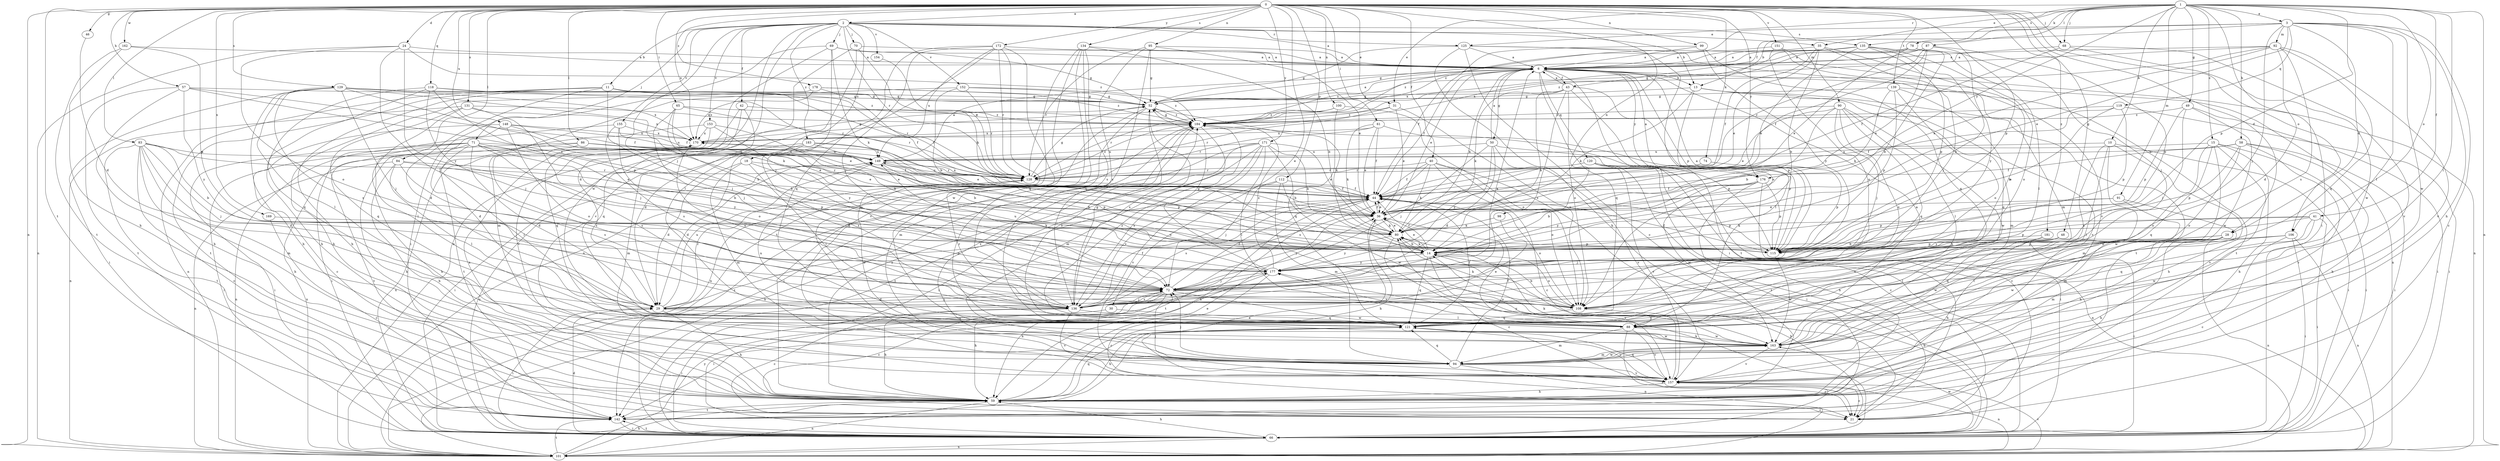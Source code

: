 strict digraph  {
0;
1;
2;
3;
6;
10;
11;
13;
14;
15;
18;
21;
24;
28;
29;
30;
31;
35;
36;
40;
41;
42;
43;
44;
46;
48;
49;
50;
52;
57;
58;
59;
61;
65;
66;
68;
69;
70;
71;
72;
74;
78;
80;
83;
84;
86;
87;
88;
90;
91;
92;
94;
95;
98;
99;
100;
101;
106;
108;
112;
115;
118;
119;
120;
121;
125;
128;
129;
131;
134;
135;
136;
139;
142;
148;
149;
151;
152;
153;
154;
155;
157;
162;
163;
169;
170;
171;
172;
176;
177;
178;
181;
183;
184;
0 -> 2  [label=a];
0 -> 24  [label=d];
0 -> 28  [label=d];
0 -> 30  [label=e];
0 -> 31  [label=e];
0 -> 40  [label=f];
0 -> 46  [label=g];
0 -> 48  [label=g];
0 -> 57  [label=h];
0 -> 61  [label=i];
0 -> 65  [label=i];
0 -> 68  [label=j];
0 -> 74  [label=k];
0 -> 83  [label=l];
0 -> 84  [label=l];
0 -> 86  [label=l];
0 -> 90  [label=m];
0 -> 95  [label=n];
0 -> 98  [label=n];
0 -> 99  [label=n];
0 -> 100  [label=n];
0 -> 101  [label=n];
0 -> 106  [label=o];
0 -> 112  [label=p];
0 -> 115  [label=p];
0 -> 118  [label=q];
0 -> 129  [label=s];
0 -> 131  [label=s];
0 -> 134  [label=s];
0 -> 139  [label=t];
0 -> 142  [label=t];
0 -> 148  [label=u];
0 -> 151  [label=v];
0 -> 162  [label=w];
0 -> 169  [label=x];
0 -> 170  [label=x];
0 -> 171  [label=y];
0 -> 172  [label=y];
0 -> 176  [label=y];
0 -> 178  [label=z];
0 -> 181  [label=z];
1 -> 3  [label=a];
1 -> 10  [label=b];
1 -> 15  [label=c];
1 -> 31  [label=e];
1 -> 35  [label=e];
1 -> 41  [label=f];
1 -> 49  [label=g];
1 -> 58  [label=h];
1 -> 66  [label=i];
1 -> 68  [label=j];
1 -> 78  [label=k];
1 -> 87  [label=l];
1 -> 88  [label=l];
1 -> 91  [label=m];
1 -> 101  [label=n];
1 -> 106  [label=o];
1 -> 115  [label=p];
1 -> 125  [label=r];
1 -> 135  [label=s];
1 -> 176  [label=y];
2 -> 6  [label=a];
2 -> 11  [label=b];
2 -> 13  [label=b];
2 -> 18  [label=c];
2 -> 35  [label=e];
2 -> 42  [label=f];
2 -> 69  [label=j];
2 -> 70  [label=j];
2 -> 71  [label=j];
2 -> 72  [label=j];
2 -> 101  [label=n];
2 -> 125  [label=r];
2 -> 128  [label=r];
2 -> 135  [label=s];
2 -> 152  [label=v];
2 -> 153  [label=v];
2 -> 154  [label=v];
2 -> 155  [label=v];
2 -> 163  [label=w];
2 -> 183  [label=z];
3 -> 13  [label=b];
3 -> 21  [label=c];
3 -> 28  [label=d];
3 -> 36  [label=e];
3 -> 43  [label=f];
3 -> 59  [label=h];
3 -> 72  [label=j];
3 -> 88  [label=l];
3 -> 92  [label=m];
3 -> 119  [label=q];
3 -> 163  [label=w];
3 -> 184  [label=z];
6 -> 13  [label=b];
6 -> 36  [label=e];
6 -> 43  [label=f];
6 -> 44  [label=f];
6 -> 50  [label=g];
6 -> 66  [label=i];
6 -> 80  [label=k];
6 -> 101  [label=n];
6 -> 115  [label=p];
6 -> 120  [label=q];
6 -> 121  [label=q];
6 -> 176  [label=y];
6 -> 184  [label=z];
10 -> 59  [label=h];
10 -> 66  [label=i];
10 -> 88  [label=l];
10 -> 94  [label=m];
10 -> 136  [label=s];
10 -> 149  [label=u];
11 -> 29  [label=d];
11 -> 44  [label=f];
11 -> 52  [label=g];
11 -> 59  [label=h];
11 -> 72  [label=j];
11 -> 101  [label=n];
11 -> 128  [label=r];
11 -> 142  [label=t];
13 -> 52  [label=g];
13 -> 80  [label=k];
13 -> 88  [label=l];
13 -> 94  [label=m];
13 -> 142  [label=t];
13 -> 157  [label=v];
14 -> 36  [label=e];
14 -> 44  [label=f];
14 -> 80  [label=k];
14 -> 108  [label=o];
14 -> 121  [label=q];
14 -> 157  [label=v];
14 -> 177  [label=y];
15 -> 59  [label=h];
15 -> 66  [label=i];
15 -> 108  [label=o];
15 -> 121  [label=q];
15 -> 149  [label=u];
15 -> 157  [label=v];
15 -> 163  [label=w];
18 -> 29  [label=d];
18 -> 88  [label=l];
18 -> 94  [label=m];
18 -> 115  [label=p];
18 -> 128  [label=r];
21 -> 14  [label=b];
24 -> 6  [label=a];
24 -> 72  [label=j];
24 -> 101  [label=n];
24 -> 108  [label=o];
24 -> 177  [label=y];
24 -> 184  [label=z];
28 -> 14  [label=b];
28 -> 59  [label=h];
28 -> 88  [label=l];
28 -> 94  [label=m];
28 -> 101  [label=n];
28 -> 115  [label=p];
28 -> 163  [label=w];
29 -> 44  [label=p];
29 -> 59  [label=h];
29 -> 66  [label=i];
29 -> 72  [label=j];
29 -> 121  [label=q];
29 -> 128  [label=r];
29 -> 149  [label=u];
30 -> 66  [label=i];
30 -> 121  [label=q];
31 -> 36  [label=e];
31 -> 108  [label=o];
31 -> 128  [label=r];
31 -> 184  [label=z];
35 -> 6  [label=a];
35 -> 14  [label=b];
35 -> 36  [label=e];
35 -> 44  [label=f];
35 -> 72  [label=j];
35 -> 108  [label=o];
36 -> 44  [label=f];
36 -> 59  [label=h];
36 -> 72  [label=j];
36 -> 80  [label=k];
40 -> 21  [label=c];
40 -> 44  [label=f];
40 -> 66  [label=i];
40 -> 80  [label=k];
40 -> 108  [label=o];
40 -> 128  [label=r];
40 -> 136  [label=s];
41 -> 66  [label=i];
41 -> 80  [label=k];
41 -> 115  [label=p];
41 -> 121  [label=q];
41 -> 163  [label=w];
41 -> 177  [label=y];
42 -> 29  [label=d];
42 -> 121  [label=q];
42 -> 157  [label=v];
42 -> 184  [label=z];
43 -> 6  [label=a];
43 -> 14  [label=b];
43 -> 52  [label=g];
43 -> 80  [label=k];
43 -> 108  [label=o];
43 -> 115  [label=p];
43 -> 136  [label=s];
43 -> 142  [label=t];
44 -> 36  [label=e];
44 -> 59  [label=h];
44 -> 108  [label=o];
44 -> 115  [label=p];
44 -> 136  [label=s];
44 -> 142  [label=t];
44 -> 170  [label=x];
46 -> 29  [label=d];
48 -> 66  [label=i];
48 -> 72  [label=j];
48 -> 88  [label=l];
48 -> 115  [label=p];
49 -> 66  [label=i];
49 -> 72  [label=j];
49 -> 115  [label=p];
49 -> 163  [label=w];
49 -> 184  [label=z];
50 -> 6  [label=a];
50 -> 21  [label=c];
50 -> 29  [label=d];
50 -> 72  [label=j];
50 -> 149  [label=u];
50 -> 157  [label=v];
50 -> 177  [label=y];
52 -> 6  [label=a];
52 -> 80  [label=k];
52 -> 94  [label=m];
52 -> 101  [label=n];
52 -> 136  [label=s];
52 -> 184  [label=z];
57 -> 36  [label=e];
57 -> 44  [label=f];
57 -> 52  [label=g];
57 -> 59  [label=h];
57 -> 142  [label=t];
57 -> 177  [label=y];
58 -> 44  [label=f];
58 -> 59  [label=h];
58 -> 66  [label=i];
58 -> 108  [label=o];
58 -> 115  [label=p];
58 -> 149  [label=u];
58 -> 157  [label=v];
59 -> 21  [label=c];
59 -> 36  [label=e];
59 -> 101  [label=n];
59 -> 121  [label=q];
59 -> 142  [label=t];
59 -> 184  [label=z];
61 -> 36  [label=e];
61 -> 44  [label=f];
61 -> 80  [label=k];
61 -> 115  [label=p];
61 -> 128  [label=r];
61 -> 170  [label=x];
65 -> 14  [label=b];
65 -> 36  [label=e];
65 -> 72  [label=j];
65 -> 128  [label=r];
65 -> 184  [label=z];
66 -> 14  [label=b];
66 -> 29  [label=d];
66 -> 59  [label=h];
66 -> 80  [label=k];
66 -> 101  [label=n];
66 -> 142  [label=t];
66 -> 149  [label=u];
66 -> 163  [label=w];
66 -> 170  [label=x];
68 -> 6  [label=a];
68 -> 44  [label=f];
68 -> 157  [label=v];
68 -> 163  [label=w];
69 -> 6  [label=a];
69 -> 29  [label=d];
69 -> 52  [label=g];
69 -> 66  [label=i];
69 -> 72  [label=j];
69 -> 80  [label=k];
70 -> 6  [label=a];
70 -> 80  [label=k];
70 -> 88  [label=l];
70 -> 157  [label=v];
71 -> 14  [label=b];
71 -> 29  [label=d];
71 -> 36  [label=e];
71 -> 59  [label=h];
71 -> 66  [label=i];
71 -> 88  [label=l];
71 -> 101  [label=n];
71 -> 136  [label=s];
71 -> 142  [label=t];
71 -> 149  [label=u];
71 -> 177  [label=y];
72 -> 21  [label=c];
72 -> 29  [label=d];
72 -> 44  [label=f];
72 -> 59  [label=h];
72 -> 66  [label=i];
72 -> 108  [label=o];
72 -> 136  [label=s];
72 -> 163  [label=w];
74 -> 115  [label=p];
74 -> 128  [label=r];
78 -> 6  [label=a];
78 -> 14  [label=b];
78 -> 36  [label=e];
78 -> 72  [label=j];
78 -> 170  [label=x];
80 -> 14  [label=b];
80 -> 21  [label=c];
80 -> 36  [label=e];
80 -> 115  [label=p];
80 -> 177  [label=y];
83 -> 14  [label=b];
83 -> 21  [label=c];
83 -> 29  [label=d];
83 -> 36  [label=e];
83 -> 59  [label=h];
83 -> 72  [label=j];
83 -> 94  [label=m];
83 -> 142  [label=t];
83 -> 149  [label=u];
84 -> 59  [label=h];
84 -> 88  [label=l];
84 -> 101  [label=n];
84 -> 115  [label=p];
84 -> 128  [label=r];
84 -> 136  [label=s];
86 -> 36  [label=e];
86 -> 44  [label=f];
86 -> 59  [label=h];
86 -> 66  [label=i];
86 -> 136  [label=s];
86 -> 149  [label=u];
87 -> 6  [label=a];
87 -> 14  [label=b];
87 -> 36  [label=e];
87 -> 44  [label=f];
87 -> 52  [label=g];
87 -> 115  [label=p];
87 -> 128  [label=r];
88 -> 36  [label=e];
88 -> 66  [label=i];
88 -> 94  [label=m];
88 -> 157  [label=v];
88 -> 163  [label=w];
88 -> 177  [label=y];
88 -> 184  [label=z];
90 -> 14  [label=b];
90 -> 36  [label=e];
90 -> 72  [label=j];
90 -> 88  [label=l];
90 -> 108  [label=o];
90 -> 121  [label=q];
90 -> 163  [label=w];
90 -> 184  [label=z];
91 -> 36  [label=e];
91 -> 59  [label=h];
91 -> 94  [label=m];
91 -> 115  [label=p];
92 -> 6  [label=a];
92 -> 29  [label=d];
92 -> 36  [label=e];
92 -> 52  [label=g];
92 -> 121  [label=q];
92 -> 136  [label=s];
92 -> 157  [label=v];
92 -> 184  [label=z];
94 -> 21  [label=c];
94 -> 44  [label=f];
94 -> 72  [label=j];
94 -> 121  [label=q];
94 -> 157  [label=v];
94 -> 163  [label=w];
94 -> 184  [label=z];
95 -> 6  [label=a];
95 -> 36  [label=e];
95 -> 52  [label=g];
95 -> 121  [label=q];
95 -> 128  [label=r];
95 -> 136  [label=s];
98 -> 80  [label=k];
98 -> 136  [label=s];
99 -> 6  [label=a];
99 -> 44  [label=f];
99 -> 121  [label=q];
99 -> 177  [label=y];
100 -> 108  [label=o];
100 -> 121  [label=q];
100 -> 128  [label=r];
100 -> 184  [label=z];
101 -> 59  [label=h];
101 -> 142  [label=t];
101 -> 157  [label=v];
101 -> 170  [label=x];
101 -> 177  [label=y];
101 -> 184  [label=z];
106 -> 14  [label=b];
106 -> 21  [label=c];
106 -> 66  [label=i];
106 -> 101  [label=n];
106 -> 121  [label=q];
106 -> 136  [label=s];
108 -> 14  [label=b];
108 -> 80  [label=k];
108 -> 88  [label=l];
108 -> 121  [label=q];
112 -> 44  [label=f];
112 -> 72  [label=j];
112 -> 94  [label=m];
112 -> 136  [label=s];
112 -> 163  [label=w];
115 -> 6  [label=a];
115 -> 44  [label=f];
115 -> 163  [label=w];
118 -> 52  [label=g];
118 -> 59  [label=h];
118 -> 72  [label=j];
118 -> 115  [label=p];
118 -> 121  [label=q];
118 -> 128  [label=r];
119 -> 14  [label=b];
119 -> 44  [label=f];
119 -> 66  [label=i];
119 -> 115  [label=p];
119 -> 184  [label=z];
120 -> 21  [label=c];
120 -> 66  [label=i];
120 -> 128  [label=r];
120 -> 142  [label=t];
120 -> 157  [label=v];
121 -> 44  [label=f];
121 -> 59  [label=h];
121 -> 101  [label=n];
121 -> 157  [label=v];
121 -> 163  [label=w];
121 -> 184  [label=z];
125 -> 6  [label=a];
125 -> 21  [label=c];
125 -> 52  [label=g];
125 -> 59  [label=h];
125 -> 94  [label=m];
125 -> 108  [label=o];
128 -> 44  [label=f];
128 -> 52  [label=g];
128 -> 149  [label=u];
128 -> 163  [label=w];
128 -> 184  [label=z];
129 -> 44  [label=f];
129 -> 52  [label=g];
129 -> 59  [label=h];
129 -> 66  [label=i];
129 -> 72  [label=j];
129 -> 80  [label=k];
129 -> 88  [label=l];
129 -> 136  [label=s];
129 -> 170  [label=x];
129 -> 184  [label=z];
131 -> 72  [label=j];
131 -> 88  [label=l];
131 -> 101  [label=n];
131 -> 121  [label=q];
131 -> 170  [label=x];
131 -> 184  [label=z];
134 -> 6  [label=a];
134 -> 14  [label=b];
134 -> 59  [label=h];
134 -> 121  [label=q];
134 -> 136  [label=s];
134 -> 142  [label=t];
134 -> 163  [label=w];
135 -> 6  [label=a];
135 -> 36  [label=e];
135 -> 88  [label=l];
135 -> 108  [label=o];
135 -> 115  [label=p];
135 -> 170  [label=x];
135 -> 177  [label=y];
135 -> 184  [label=z];
136 -> 6  [label=a];
136 -> 21  [label=c];
136 -> 44  [label=f];
136 -> 52  [label=g];
136 -> 59  [label=h];
136 -> 72  [label=j];
136 -> 88  [label=l];
136 -> 128  [label=r];
136 -> 157  [label=v];
139 -> 52  [label=g];
139 -> 80  [label=k];
139 -> 108  [label=o];
139 -> 115  [label=p];
139 -> 121  [label=q];
139 -> 142  [label=t];
142 -> 36  [label=e];
142 -> 66  [label=i];
148 -> 21  [label=c];
148 -> 29  [label=d];
148 -> 36  [label=e];
148 -> 108  [label=o];
148 -> 149  [label=u];
148 -> 170  [label=x];
149 -> 6  [label=a];
149 -> 14  [label=b];
149 -> 29  [label=d];
149 -> 108  [label=o];
149 -> 115  [label=p];
149 -> 128  [label=r];
151 -> 6  [label=a];
151 -> 101  [label=n];
151 -> 108  [label=o];
151 -> 157  [label=v];
152 -> 14  [label=b];
152 -> 52  [label=g];
152 -> 94  [label=m];
152 -> 128  [label=r];
152 -> 184  [label=z];
153 -> 14  [label=b];
153 -> 121  [label=q];
153 -> 142  [label=t];
153 -> 170  [label=x];
153 -> 177  [label=y];
154 -> 128  [label=r];
155 -> 14  [label=b];
155 -> 66  [label=i];
155 -> 108  [label=o];
155 -> 136  [label=s];
155 -> 170  [label=x];
157 -> 21  [label=c];
157 -> 59  [label=h];
157 -> 72  [label=j];
157 -> 80  [label=k];
157 -> 101  [label=n];
157 -> 121  [label=q];
157 -> 170  [label=x];
162 -> 6  [label=a];
162 -> 59  [label=h];
162 -> 115  [label=p];
162 -> 142  [label=t];
163 -> 6  [label=a];
163 -> 94  [label=m];
163 -> 149  [label=u];
163 -> 157  [label=v];
163 -> 177  [label=y];
169 -> 21  [label=c];
169 -> 80  [label=k];
170 -> 52  [label=g];
170 -> 136  [label=s];
170 -> 149  [label=u];
171 -> 14  [label=b];
171 -> 36  [label=e];
171 -> 66  [label=i];
171 -> 80  [label=k];
171 -> 88  [label=l];
171 -> 101  [label=n];
171 -> 136  [label=s];
171 -> 142  [label=t];
171 -> 149  [label=u];
171 -> 157  [label=v];
172 -> 6  [label=a];
172 -> 72  [label=j];
172 -> 94  [label=m];
172 -> 101  [label=n];
172 -> 121  [label=q];
172 -> 128  [label=r];
172 -> 149  [label=u];
172 -> 157  [label=v];
176 -> 6  [label=a];
176 -> 14  [label=b];
176 -> 44  [label=f];
176 -> 59  [label=h];
176 -> 101  [label=n];
176 -> 115  [label=p];
176 -> 163  [label=w];
176 -> 177  [label=y];
177 -> 21  [label=c];
177 -> 52  [label=g];
177 -> 59  [label=h];
177 -> 72  [label=j];
177 -> 149  [label=u];
177 -> 184  [label=z];
178 -> 44  [label=f];
178 -> 52  [label=g];
178 -> 59  [label=h];
178 -> 170  [label=x];
178 -> 184  [label=z];
181 -> 14  [label=b];
181 -> 59  [label=h];
181 -> 163  [label=w];
183 -> 14  [label=b];
183 -> 36  [label=e];
183 -> 66  [label=i];
183 -> 94  [label=m];
183 -> 136  [label=s];
183 -> 149  [label=u];
184 -> 52  [label=g];
184 -> 66  [label=i];
184 -> 94  [label=m];
184 -> 115  [label=p];
184 -> 170  [label=x];
}
